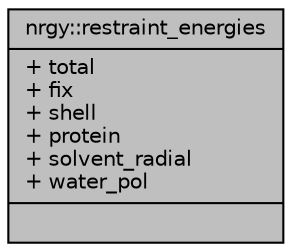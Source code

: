 digraph "nrgy::restraint_energies"
{
  edge [fontname="Helvetica",fontsize="10",labelfontname="Helvetica",labelfontsize="10"];
  node [fontname="Helvetica",fontsize="10",shape=record];
  Node1 [label="{nrgy::restraint_energies\n|+ total\l+ fix\l+ shell\l+ protein\l+ solvent_radial\l+ water_pol\l|}",height=0.2,width=0.4,color="black", fillcolor="grey75", style="filled" fontcolor="black"];
}
